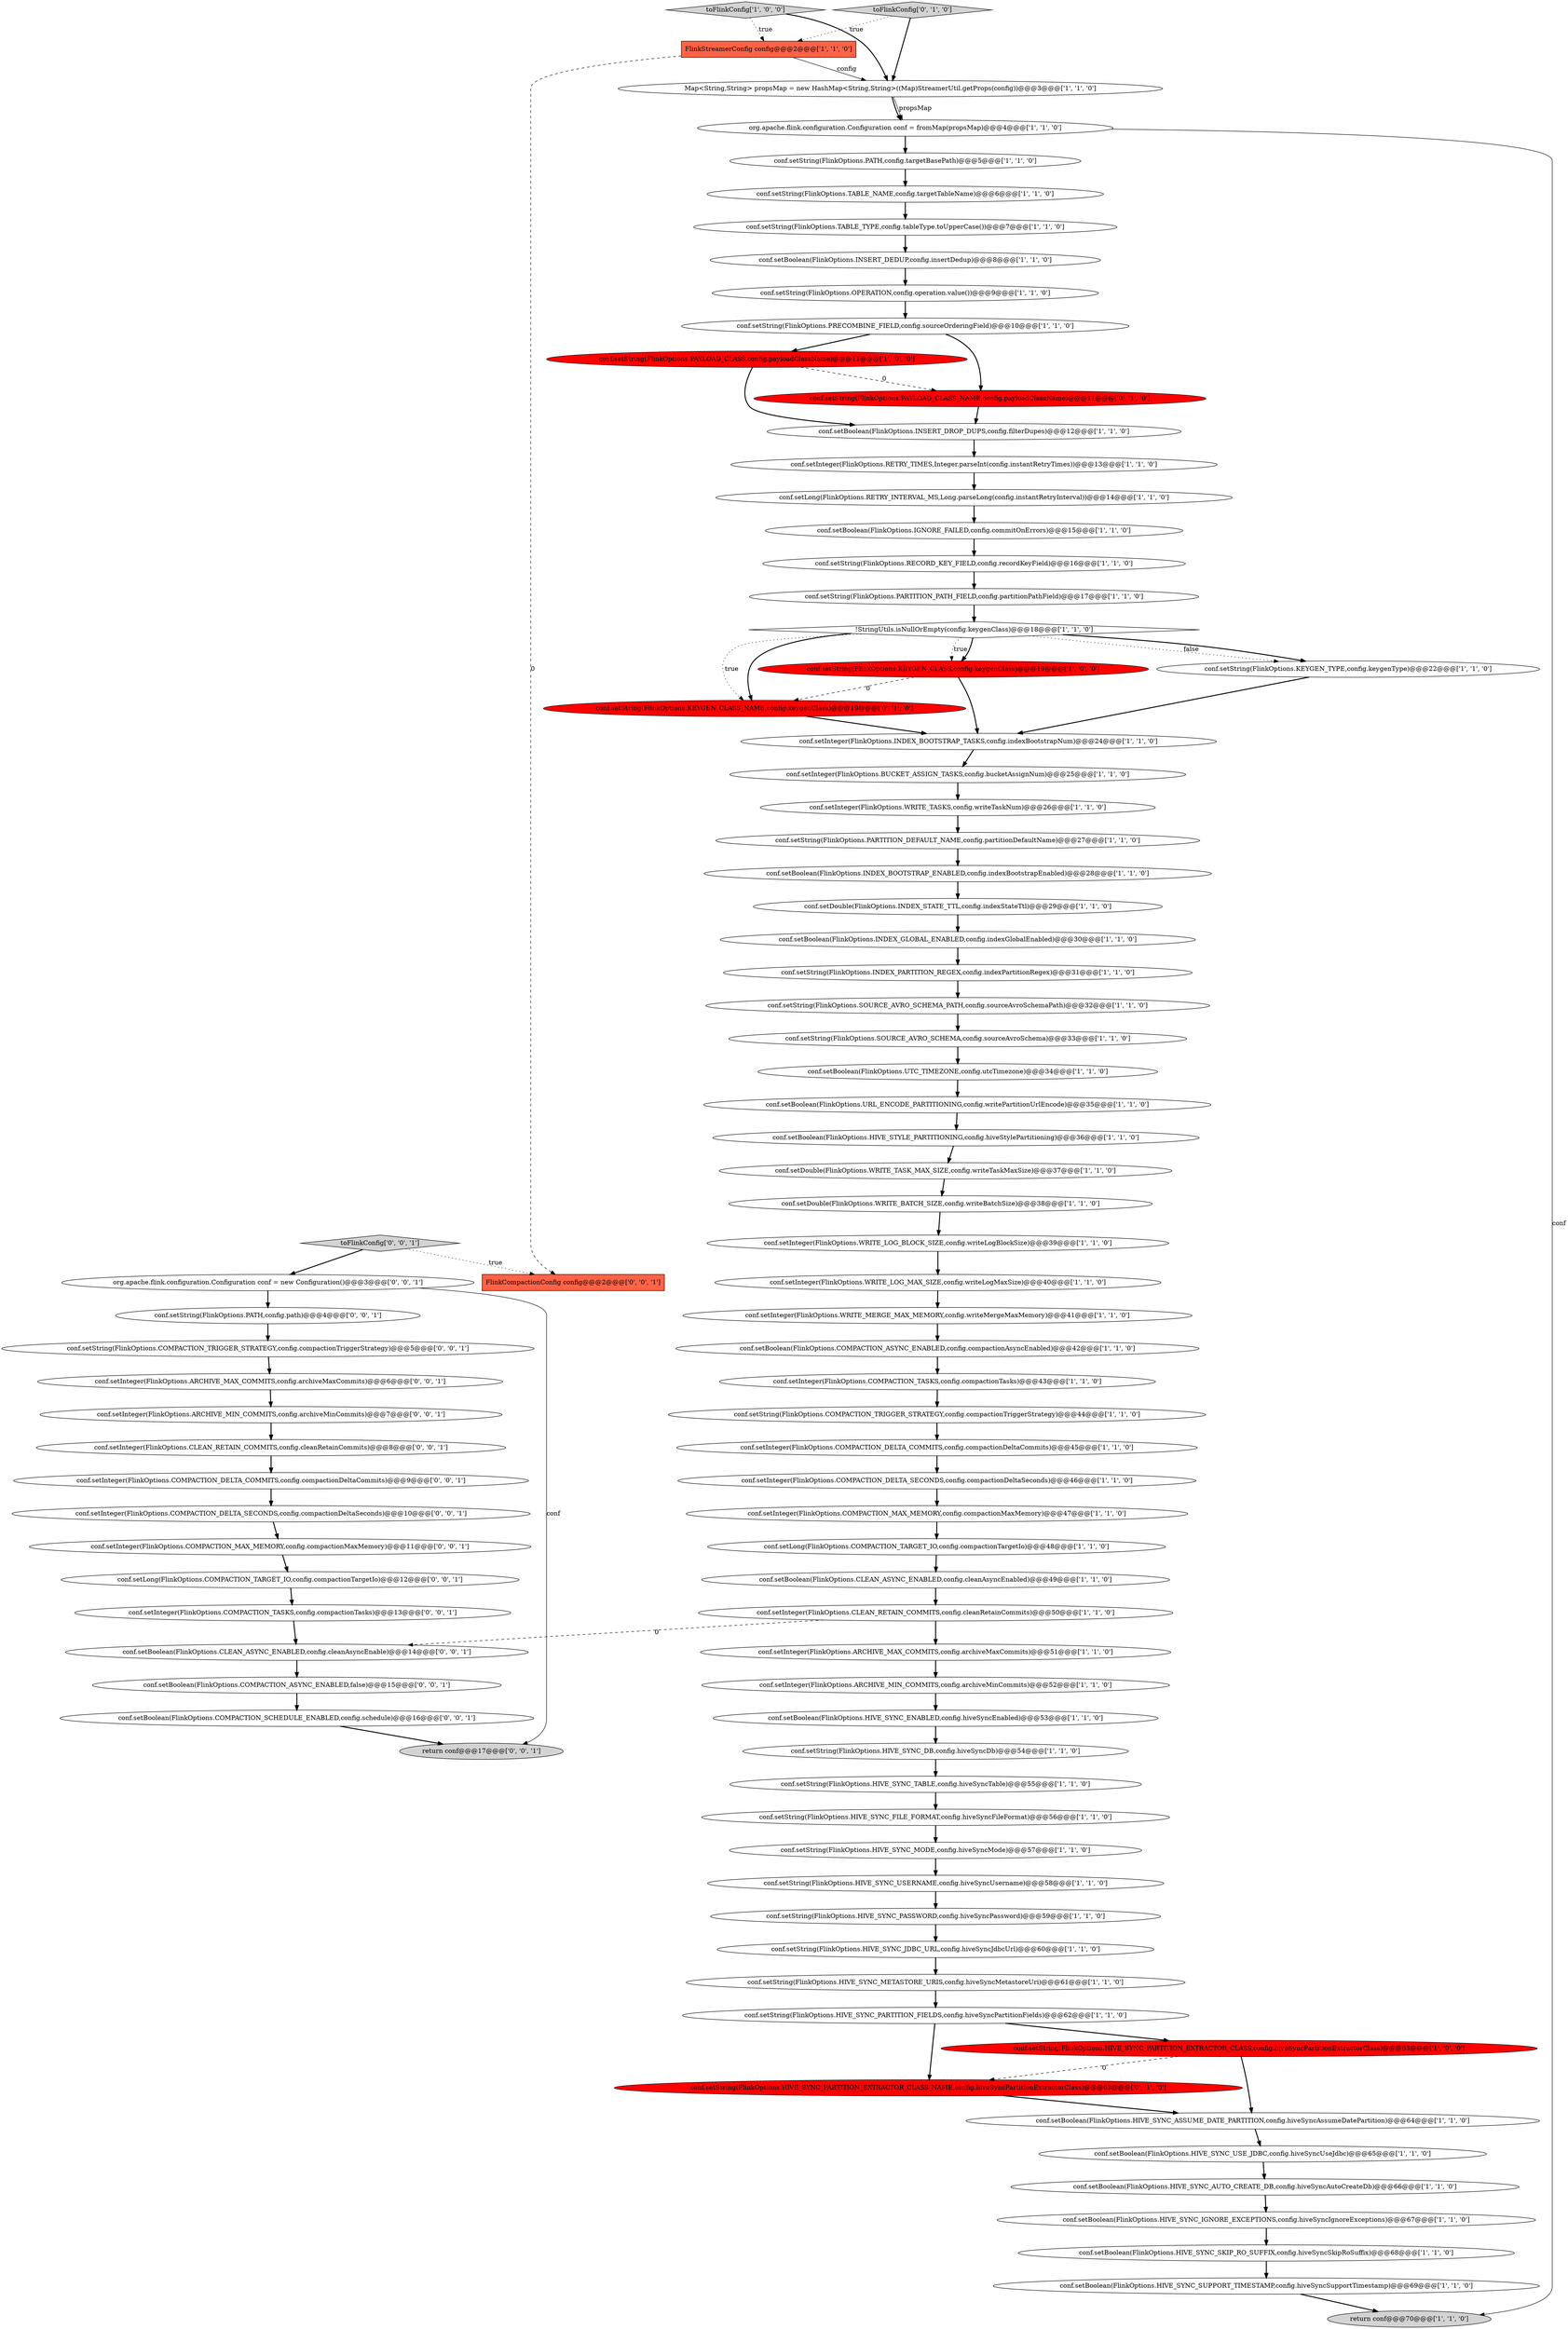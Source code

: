 digraph {
19 [style = filled, label = "conf.setBoolean(FlinkOptions.HIVE_SYNC_USE_JDBC,config.hiveSyncUseJdbc)@@@65@@@['1', '1', '0']", fillcolor = white, shape = ellipse image = "AAA0AAABBB1BBB"];
30 [style = filled, label = "conf.setString(FlinkOptions.TABLE_TYPE,config.tableType.toUpperCase())@@@7@@@['1', '1', '0']", fillcolor = white, shape = ellipse image = "AAA0AAABBB1BBB"];
47 [style = filled, label = "conf.setString(FlinkOptions.HIVE_SYNC_DB,config.hiveSyncDb)@@@54@@@['1', '1', '0']", fillcolor = white, shape = ellipse image = "AAA0AAABBB1BBB"];
80 [style = filled, label = "conf.setBoolean(FlinkOptions.CLEAN_ASYNC_ENABLED,config.cleanAsyncEnable)@@@14@@@['0', '0', '1']", fillcolor = white, shape = ellipse image = "AAA0AAABBB3BBB"];
36 [style = filled, label = "conf.setInteger(FlinkOptions.COMPACTION_MAX_MEMORY,config.compactionMaxMemory)@@@47@@@['1', '1', '0']", fillcolor = white, shape = ellipse image = "AAA0AAABBB1BBB"];
50 [style = filled, label = "conf.setDouble(FlinkOptions.WRITE_BATCH_SIZE,config.writeBatchSize)@@@38@@@['1', '1', '0']", fillcolor = white, shape = ellipse image = "AAA0AAABBB1BBB"];
49 [style = filled, label = "conf.setString(FlinkOptions.PARTITION_DEFAULT_NAME,config.partitionDefaultName)@@@27@@@['1', '1', '0']", fillcolor = white, shape = ellipse image = "AAA0AAABBB1BBB"];
87 [style = filled, label = "FlinkCompactionConfig config@@@2@@@['0', '0', '1']", fillcolor = tomato, shape = box image = "AAA0AAABBB3BBB"];
78 [style = filled, label = "conf.setInteger(FlinkOptions.CLEAN_RETAIN_COMMITS,config.cleanRetainCommits)@@@8@@@['0', '0', '1']", fillcolor = white, shape = ellipse image = "AAA0AAABBB3BBB"];
45 [style = filled, label = "Map<String,String> propsMap = new HashMap<String,String>((Map)StreamerUtil.getProps(config))@@@3@@@['1', '1', '0']", fillcolor = white, shape = ellipse image = "AAA0AAABBB1BBB"];
11 [style = filled, label = "conf.setString(FlinkOptions.OPERATION,config.operation.value())@@@9@@@['1', '1', '0']", fillcolor = white, shape = ellipse image = "AAA0AAABBB1BBB"];
37 [style = filled, label = "conf.setString(FlinkOptions.SOURCE_AVRO_SCHEMA,config.sourceAvroSchema)@@@33@@@['1', '1', '0']", fillcolor = white, shape = ellipse image = "AAA0AAABBB1BBB"];
52 [style = filled, label = "conf.setBoolean(FlinkOptions.INDEX_BOOTSTRAP_ENABLED,config.indexBootstrapEnabled)@@@28@@@['1', '1', '0']", fillcolor = white, shape = ellipse image = "AAA0AAABBB1BBB"];
1 [style = filled, label = "conf.setInteger(FlinkOptions.WRITE_LOG_BLOCK_SIZE,config.writeLogBlockSize)@@@39@@@['1', '1', '0']", fillcolor = white, shape = ellipse image = "AAA0AAABBB1BBB"];
13 [style = filled, label = "conf.setInteger(FlinkOptions.COMPACTION_DELTA_COMMITS,config.compactionDeltaCommits)@@@45@@@['1', '1', '0']", fillcolor = white, shape = ellipse image = "AAA0AAABBB1BBB"];
25 [style = filled, label = "conf.setString(FlinkOptions.TABLE_NAME,config.targetTableName)@@@6@@@['1', '1', '0']", fillcolor = white, shape = ellipse image = "AAA0AAABBB1BBB"];
41 [style = filled, label = "conf.setBoolean(FlinkOptions.HIVE_SYNC_SUPPORT_TIMESTAMP,config.hiveSyncSupportTimestamp)@@@69@@@['1', '1', '0']", fillcolor = white, shape = ellipse image = "AAA0AAABBB1BBB"];
86 [style = filled, label = "conf.setInteger(FlinkOptions.COMPACTION_TASKS,config.compactionTasks)@@@13@@@['0', '0', '1']", fillcolor = white, shape = ellipse image = "AAA0AAABBB3BBB"];
62 [style = filled, label = "return conf@@@70@@@['1', '1', '0']", fillcolor = lightgray, shape = ellipse image = "AAA0AAABBB1BBB"];
60 [style = filled, label = "conf.setBoolean(FlinkOptions.HIVE_SYNC_ASSUME_DATE_PARTITION,config.hiveSyncAssumeDatePartition)@@@64@@@['1', '1', '0']", fillcolor = white, shape = ellipse image = "AAA0AAABBB1BBB"];
14 [style = filled, label = "conf.setBoolean(FlinkOptions.IGNORE_FAILED,config.commitOnErrors)@@@15@@@['1', '1', '0']", fillcolor = white, shape = ellipse image = "AAA0AAABBB1BBB"];
20 [style = filled, label = "conf.setString(FlinkOptions.HIVE_SYNC_FILE_FORMAT,config.hiveSyncFileFormat)@@@56@@@['1', '1', '0']", fillcolor = white, shape = ellipse image = "AAA0AAABBB1BBB"];
23 [style = filled, label = "conf.setString(FlinkOptions.PAYLOAD_CLASS,config.payloadClassName)@@@11@@@['1', '0', '0']", fillcolor = red, shape = ellipse image = "AAA1AAABBB1BBB"];
27 [style = filled, label = "conf.setString(FlinkOptions.COMPACTION_TRIGGER_STRATEGY,config.compactionTriggerStrategy)@@@44@@@['1', '1', '0']", fillcolor = white, shape = ellipse image = "AAA0AAABBB1BBB"];
77 [style = filled, label = "conf.setInteger(FlinkOptions.COMPACTION_DELTA_COMMITS,config.compactionDeltaCommits)@@@9@@@['0', '0', '1']", fillcolor = white, shape = ellipse image = "AAA0AAABBB3BBB"];
40 [style = filled, label = "conf.setInteger(FlinkOptions.CLEAN_RETAIN_COMMITS,config.cleanRetainCommits)@@@50@@@['1', '1', '0']", fillcolor = white, shape = ellipse image = "AAA0AAABBB1BBB"];
85 [style = filled, label = "conf.setString(FlinkOptions.PATH,config.path)@@@4@@@['0', '0', '1']", fillcolor = white, shape = ellipse image = "AAA0AAABBB3BBB"];
84 [style = filled, label = "conf.setBoolean(FlinkOptions.COMPACTION_ASYNC_ENABLED,false)@@@15@@@['0', '0', '1']", fillcolor = white, shape = ellipse image = "AAA0AAABBB3BBB"];
68 [style = filled, label = "conf.setString(FlinkOptions.KEYGEN_CLASS_NAME,config.keygenClass)@@@19@@@['0', '1', '0']", fillcolor = red, shape = ellipse image = "AAA1AAABBB2BBB"];
8 [style = filled, label = "conf.setString(FlinkOptions.HIVE_SYNC_METASTORE_URIS,config.hiveSyncMetastoreUri)@@@61@@@['1', '1', '0']", fillcolor = white, shape = ellipse image = "AAA0AAABBB1BBB"];
48 [style = filled, label = "conf.setInteger(FlinkOptions.INDEX_BOOTSTRAP_TASKS,config.indexBootstrapNum)@@@24@@@['1', '1', '0']", fillcolor = white, shape = ellipse image = "AAA0AAABBB1BBB"];
61 [style = filled, label = "conf.setLong(FlinkOptions.COMPACTION_TARGET_IO,config.compactionTargetIo)@@@48@@@['1', '1', '0']", fillcolor = white, shape = ellipse image = "AAA0AAABBB1BBB"];
64 [style = filled, label = "conf.setString(FlinkOptions.SOURCE_AVRO_SCHEMA_PATH,config.sourceAvroSchemaPath)@@@32@@@['1', '1', '0']", fillcolor = white, shape = ellipse image = "AAA0AAABBB1BBB"];
17 [style = filled, label = "conf.setInteger(FlinkOptions.WRITE_TASKS,config.writeTaskNum)@@@26@@@['1', '1', '0']", fillcolor = white, shape = ellipse image = "AAA0AAABBB1BBB"];
59 [style = filled, label = "org.apache.flink.configuration.Configuration conf = fromMap(propsMap)@@@4@@@['1', '1', '0']", fillcolor = white, shape = ellipse image = "AAA0AAABBB1BBB"];
21 [style = filled, label = "conf.setInteger(FlinkOptions.ARCHIVE_MIN_COMMITS,config.archiveMinCommits)@@@52@@@['1', '1', '0']", fillcolor = white, shape = ellipse image = "AAA0AAABBB1BBB"];
44 [style = filled, label = "conf.setBoolean(FlinkOptions.CLEAN_ASYNC_ENABLED,config.cleanAsyncEnabled)@@@49@@@['1', '1', '0']", fillcolor = white, shape = ellipse image = "AAA0AAABBB1BBB"];
75 [style = filled, label = "conf.setLong(FlinkOptions.COMPACTION_TARGET_IO,config.compactionTargetIo)@@@12@@@['0', '0', '1']", fillcolor = white, shape = ellipse image = "AAA0AAABBB3BBB"];
5 [style = filled, label = "conf.setBoolean(FlinkOptions.INSERT_DROP_DUPS,config.filterDupes)@@@12@@@['1', '1', '0']", fillcolor = white, shape = ellipse image = "AAA0AAABBB1BBB"];
34 [style = filled, label = "conf.setBoolean(FlinkOptions.HIVE_SYNC_SKIP_RO_SUFFIX,config.hiveSyncSkipRoSuffix)@@@68@@@['1', '1', '0']", fillcolor = white, shape = ellipse image = "AAA0AAABBB1BBB"];
39 [style = filled, label = "conf.setString(FlinkOptions.KEYGEN_TYPE,config.keygenType)@@@22@@@['1', '1', '0']", fillcolor = white, shape = ellipse image = "AAA0AAABBB1BBB"];
74 [style = filled, label = "conf.setBoolean(FlinkOptions.COMPACTION_SCHEDULE_ENABLED,config.schedule)@@@16@@@['0', '0', '1']", fillcolor = white, shape = ellipse image = "AAA0AAABBB3BBB"];
70 [style = filled, label = "conf.setString(FlinkOptions.HIVE_SYNC_PARTITION_EXTRACTOR_CLASS_NAME,config.hiveSyncPartitionExtractorClass)@@@63@@@['0', '1', '0']", fillcolor = red, shape = ellipse image = "AAA1AAABBB2BBB"];
56 [style = filled, label = "conf.setString(FlinkOptions.HIVE_SYNC_USERNAME,config.hiveSyncUsername)@@@58@@@['1', '1', '0']", fillcolor = white, shape = ellipse image = "AAA0AAABBB1BBB"];
3 [style = filled, label = "conf.setString(FlinkOptions.HIVE_SYNC_PARTITION_FIELDS,config.hiveSyncPartitionFields)@@@62@@@['1', '1', '0']", fillcolor = white, shape = ellipse image = "AAA0AAABBB1BBB"];
81 [style = filled, label = "toFlinkConfig['0', '0', '1']", fillcolor = lightgray, shape = diamond image = "AAA0AAABBB3BBB"];
35 [style = filled, label = "conf.setInteger(FlinkOptions.WRITE_MERGE_MAX_MEMORY,config.writeMergeMaxMemory)@@@41@@@['1', '1', '0']", fillcolor = white, shape = ellipse image = "AAA0AAABBB1BBB"];
2 [style = filled, label = "conf.setString(FlinkOptions.PRECOMBINE_FIELD,config.sourceOrderingField)@@@10@@@['1', '1', '0']", fillcolor = white, shape = ellipse image = "AAA0AAABBB1BBB"];
6 [style = filled, label = "conf.setBoolean(FlinkOptions.INDEX_GLOBAL_ENABLED,config.indexGlobalEnabled)@@@30@@@['1', '1', '0']", fillcolor = white, shape = ellipse image = "AAA0AAABBB1BBB"];
26 [style = filled, label = "conf.setInteger(FlinkOptions.COMPACTION_TASKS,config.compactionTasks)@@@43@@@['1', '1', '0']", fillcolor = white, shape = ellipse image = "AAA0AAABBB1BBB"];
83 [style = filled, label = "conf.setString(FlinkOptions.COMPACTION_TRIGGER_STRATEGY,config.compactionTriggerStrategy)@@@5@@@['0', '0', '1']", fillcolor = white, shape = ellipse image = "AAA0AAABBB3BBB"];
42 [style = filled, label = "conf.setInteger(FlinkOptions.COMPACTION_DELTA_SECONDS,config.compactionDeltaSeconds)@@@46@@@['1', '1', '0']", fillcolor = white, shape = ellipse image = "AAA0AAABBB1BBB"];
7 [style = filled, label = "conf.setString(FlinkOptions.HIVE_SYNC_PARTITION_EXTRACTOR_CLASS,config.hiveSyncPartitionExtractorClass)@@@63@@@['1', '0', '0']", fillcolor = red, shape = ellipse image = "AAA1AAABBB1BBB"];
29 [style = filled, label = "conf.setString(FlinkOptions.KEYGEN_CLASS,config.keygenClass)@@@19@@@['1', '0', '0']", fillcolor = red, shape = ellipse image = "AAA1AAABBB1BBB"];
66 [style = filled, label = "conf.setLong(FlinkOptions.RETRY_INTERVAL_MS,Long.parseLong(config.instantRetryInterval))@@@14@@@['1', '1', '0']", fillcolor = white, shape = ellipse image = "AAA0AAABBB1BBB"];
73 [style = filled, label = "conf.setInteger(FlinkOptions.ARCHIVE_MAX_COMMITS,config.archiveMaxCommits)@@@6@@@['0', '0', '1']", fillcolor = white, shape = ellipse image = "AAA0AAABBB3BBB"];
65 [style = filled, label = "FlinkStreamerConfig config@@@2@@@['1', '1', '0']", fillcolor = tomato, shape = box image = "AAA0AAABBB1BBB"];
54 [style = filled, label = "conf.setInteger(FlinkOptions.BUCKET_ASSIGN_TASKS,config.bucketAssignNum)@@@25@@@['1', '1', '0']", fillcolor = white, shape = ellipse image = "AAA0AAABBB1BBB"];
33 [style = filled, label = "conf.setString(FlinkOptions.RECORD_KEY_FIELD,config.recordKeyField)@@@16@@@['1', '1', '0']", fillcolor = white, shape = ellipse image = "AAA0AAABBB1BBB"];
18 [style = filled, label = "conf.setInteger(FlinkOptions.WRITE_LOG_MAX_SIZE,config.writeLogMaxSize)@@@40@@@['1', '1', '0']", fillcolor = white, shape = ellipse image = "AAA0AAABBB1BBB"];
55 [style = filled, label = "conf.setBoolean(FlinkOptions.HIVE_SYNC_IGNORE_EXCEPTIONS,config.hiveSyncIgnoreExceptions)@@@67@@@['1', '1', '0']", fillcolor = white, shape = ellipse image = "AAA0AAABBB1BBB"];
16 [style = filled, label = "conf.setInteger(FlinkOptions.RETRY_TIMES,Integer.parseInt(config.instantRetryTimes))@@@13@@@['1', '1', '0']", fillcolor = white, shape = ellipse image = "AAA0AAABBB1BBB"];
58 [style = filled, label = "conf.setDouble(FlinkOptions.WRITE_TASK_MAX_SIZE,config.writeTaskMaxSize)@@@37@@@['1', '1', '0']", fillcolor = white, shape = ellipse image = "AAA0AAABBB1BBB"];
51 [style = filled, label = "conf.setBoolean(FlinkOptions.UTC_TIMEZONE,config.utcTimezone)@@@34@@@['1', '1', '0']", fillcolor = white, shape = ellipse image = "AAA0AAABBB1BBB"];
10 [style = filled, label = "conf.setString(FlinkOptions.INDEX_PARTITION_REGEX,config.indexPartitionRegex)@@@31@@@['1', '1', '0']", fillcolor = white, shape = ellipse image = "AAA0AAABBB1BBB"];
4 [style = filled, label = "toFlinkConfig['1', '0', '0']", fillcolor = lightgray, shape = diamond image = "AAA0AAABBB1BBB"];
69 [style = filled, label = "conf.setString(FlinkOptions.PAYLOAD_CLASS_NAME,config.payloadClassName)@@@11@@@['0', '1', '0']", fillcolor = red, shape = ellipse image = "AAA1AAABBB2BBB"];
15 [style = filled, label = "conf.setBoolean(FlinkOptions.URL_ENCODE_PARTITIONING,config.writePartitionUrlEncode)@@@35@@@['1', '1', '0']", fillcolor = white, shape = ellipse image = "AAA0AAABBB1BBB"];
31 [style = filled, label = "conf.setInteger(FlinkOptions.ARCHIVE_MAX_COMMITS,config.archiveMaxCommits)@@@51@@@['1', '1', '0']", fillcolor = white, shape = ellipse image = "AAA0AAABBB1BBB"];
76 [style = filled, label = "return conf@@@17@@@['0', '0', '1']", fillcolor = lightgray, shape = ellipse image = "AAA0AAABBB3BBB"];
43 [style = filled, label = "conf.setString(FlinkOptions.PATH,config.targetBasePath)@@@5@@@['1', '1', '0']", fillcolor = white, shape = ellipse image = "AAA0AAABBB1BBB"];
0 [style = filled, label = "conf.setBoolean(FlinkOptions.COMPACTION_ASYNC_ENABLED,config.compactionAsyncEnabled)@@@42@@@['1', '1', '0']", fillcolor = white, shape = ellipse image = "AAA0AAABBB1BBB"];
67 [style = filled, label = "toFlinkConfig['0', '1', '0']", fillcolor = lightgray, shape = diamond image = "AAA0AAABBB2BBB"];
57 [style = filled, label = "conf.setString(FlinkOptions.HIVE_SYNC_PASSWORD,config.hiveSyncPassword)@@@59@@@['1', '1', '0']", fillcolor = white, shape = ellipse image = "AAA0AAABBB1BBB"];
32 [style = filled, label = "conf.setString(FlinkOptions.HIVE_SYNC_TABLE,config.hiveSyncTable)@@@55@@@['1', '1', '0']", fillcolor = white, shape = ellipse image = "AAA0AAABBB1BBB"];
63 [style = filled, label = "conf.setBoolean(FlinkOptions.HIVE_SYNC_AUTO_CREATE_DB,config.hiveSyncAutoCreateDb)@@@66@@@['1', '1', '0']", fillcolor = white, shape = ellipse image = "AAA0AAABBB1BBB"];
46 [style = filled, label = "conf.setBoolean(FlinkOptions.HIVE_STYLE_PARTITIONING,config.hiveStylePartitioning)@@@36@@@['1', '1', '0']", fillcolor = white, shape = ellipse image = "AAA0AAABBB1BBB"];
79 [style = filled, label = "conf.setInteger(FlinkOptions.COMPACTION_DELTA_SECONDS,config.compactionDeltaSeconds)@@@10@@@['0', '0', '1']", fillcolor = white, shape = ellipse image = "AAA0AAABBB3BBB"];
24 [style = filled, label = "conf.setString(FlinkOptions.HIVE_SYNC_JDBC_URL,config.hiveSyncJdbcUrl)@@@60@@@['1', '1', '0']", fillcolor = white, shape = ellipse image = "AAA0AAABBB1BBB"];
38 [style = filled, label = "conf.setBoolean(FlinkOptions.INSERT_DEDUP,config.insertDedup)@@@8@@@['1', '1', '0']", fillcolor = white, shape = ellipse image = "AAA0AAABBB1BBB"];
72 [style = filled, label = "conf.setInteger(FlinkOptions.ARCHIVE_MIN_COMMITS,config.archiveMinCommits)@@@7@@@['0', '0', '1']", fillcolor = white, shape = ellipse image = "AAA0AAABBB3BBB"];
9 [style = filled, label = "conf.setBoolean(FlinkOptions.HIVE_SYNC_ENABLED,config.hiveSyncEnabled)@@@53@@@['1', '1', '0']", fillcolor = white, shape = ellipse image = "AAA0AAABBB1BBB"];
22 [style = filled, label = "!StringUtils.isNullOrEmpty(config.keygenClass)@@@18@@@['1', '1', '0']", fillcolor = white, shape = diamond image = "AAA0AAABBB1BBB"];
28 [style = filled, label = "conf.setDouble(FlinkOptions.INDEX_STATE_TTL,config.indexStateTtl)@@@29@@@['1', '1', '0']", fillcolor = white, shape = ellipse image = "AAA0AAABBB1BBB"];
82 [style = filled, label = "conf.setInteger(FlinkOptions.COMPACTION_MAX_MEMORY,config.compactionMaxMemory)@@@11@@@['0', '0', '1']", fillcolor = white, shape = ellipse image = "AAA0AAABBB3BBB"];
53 [style = filled, label = "conf.setString(FlinkOptions.PARTITION_PATH_FIELD,config.partitionPathField)@@@17@@@['1', '1', '0']", fillcolor = white, shape = ellipse image = "AAA0AAABBB1BBB"];
12 [style = filled, label = "conf.setString(FlinkOptions.HIVE_SYNC_MODE,config.hiveSyncMode)@@@57@@@['1', '1', '0']", fillcolor = white, shape = ellipse image = "AAA0AAABBB1BBB"];
71 [style = filled, label = "org.apache.flink.configuration.Configuration conf = new Configuration()@@@3@@@['0', '0', '1']", fillcolor = white, shape = ellipse image = "AAA0AAABBB3BBB"];
27->13 [style = bold, label=""];
58->50 [style = bold, label=""];
28->6 [style = bold, label=""];
80->84 [style = bold, label=""];
25->30 [style = bold, label=""];
31->21 [style = bold, label=""];
16->66 [style = bold, label=""];
59->62 [style = solid, label="conf"];
7->60 [style = bold, label=""];
48->54 [style = bold, label=""];
52->28 [style = bold, label=""];
2->23 [style = bold, label=""];
22->68 [style = dotted, label="true"];
63->55 [style = bold, label=""];
19->63 [style = bold, label=""];
82->75 [style = bold, label=""];
9->47 [style = bold, label=""];
18->35 [style = bold, label=""];
55->34 [style = bold, label=""];
71->85 [style = bold, label=""];
2->69 [style = bold, label=""];
40->31 [style = bold, label=""];
69->5 [style = bold, label=""];
32->20 [style = bold, label=""];
83->73 [style = bold, label=""];
22->29 [style = dotted, label="true"];
10->64 [style = bold, label=""];
38->11 [style = bold, label=""];
45->59 [style = bold, label=""];
54->17 [style = bold, label=""];
65->87 [style = dashed, label="0"];
56->57 [style = bold, label=""];
57->24 [style = bold, label=""];
22->39 [style = dotted, label="false"];
4->45 [style = bold, label=""];
26->27 [style = bold, label=""];
35->0 [style = bold, label=""];
21->9 [style = bold, label=""];
23->69 [style = dashed, label="0"];
3->7 [style = bold, label=""];
60->19 [style = bold, label=""];
24->8 [style = bold, label=""];
59->43 [style = bold, label=""];
67->45 [style = bold, label=""];
67->65 [style = dotted, label="true"];
23->5 [style = bold, label=""];
13->42 [style = bold, label=""];
22->68 [style = bold, label=""];
8->3 [style = bold, label=""];
22->29 [style = bold, label=""];
65->45 [style = solid, label="config"];
61->44 [style = bold, label=""];
79->82 [style = bold, label=""];
75->86 [style = bold, label=""];
84->74 [style = bold, label=""];
4->65 [style = dotted, label="true"];
68->48 [style = bold, label=""];
5->16 [style = bold, label=""];
64->37 [style = bold, label=""];
47->32 [style = bold, label=""];
7->70 [style = dashed, label="0"];
17->49 [style = bold, label=""];
12->56 [style = bold, label=""];
6->10 [style = bold, label=""];
45->59 [style = solid, label="propsMap"];
73->72 [style = bold, label=""];
22->39 [style = bold, label=""];
85->83 [style = bold, label=""];
41->62 [style = bold, label=""];
29->68 [style = dashed, label="0"];
30->38 [style = bold, label=""];
39->48 [style = bold, label=""];
0->26 [style = bold, label=""];
81->87 [style = dotted, label="true"];
37->51 [style = bold, label=""];
44->40 [style = bold, label=""];
3->70 [style = bold, label=""];
1->18 [style = bold, label=""];
46->58 [style = bold, label=""];
53->22 [style = bold, label=""];
34->41 [style = bold, label=""];
42->36 [style = bold, label=""];
33->53 [style = bold, label=""];
11->2 [style = bold, label=""];
14->33 [style = bold, label=""];
77->79 [style = bold, label=""];
72->78 [style = bold, label=""];
78->77 [style = bold, label=""];
49->52 [style = bold, label=""];
71->76 [style = solid, label="conf"];
50->1 [style = bold, label=""];
70->60 [style = bold, label=""];
20->12 [style = bold, label=""];
86->80 [style = bold, label=""];
15->46 [style = bold, label=""];
36->61 [style = bold, label=""];
51->15 [style = bold, label=""];
29->48 [style = bold, label=""];
81->71 [style = bold, label=""];
43->25 [style = bold, label=""];
66->14 [style = bold, label=""];
74->76 [style = bold, label=""];
40->80 [style = dashed, label="0"];
}
